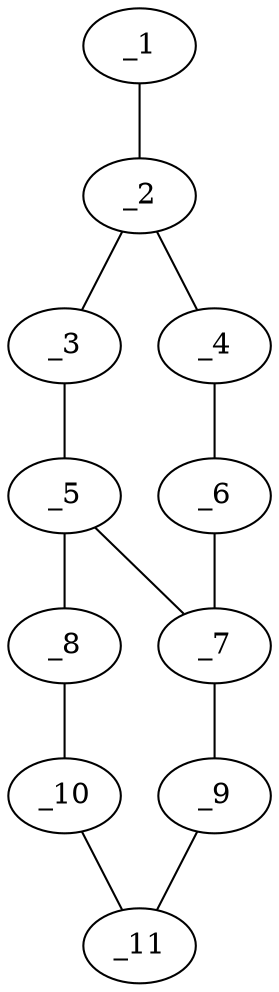 graph molid10121 {
	_1	 [charge=0,
		chem=2,
		symbol="O  ",
		x=2,
		y="-1"];
	_2	 [charge=0,
		chem=1,
		symbol="C  ",
		x="2.866",
		y="-0.5"];
	_1 -- _2	 [valence=2];
	_3	 [charge=0,
		chem=2,
		symbol="O  ",
		x="3.7321",
		y="-1"];
	_2 -- _3	 [valence=1];
	_4	 [charge=0,
		chem=1,
		symbol="C  ",
		x="2.866",
		y="0.5"];
	_2 -- _4	 [valence=1];
	_5	 [charge=0,
		chem=1,
		symbol="C  ",
		x="4.5981",
		y="-0.5"];
	_3 -- _5	 [valence=1];
	_6	 [charge=0,
		chem=1,
		symbol="C  ",
		x="3.7321",
		y=1];
	_4 -- _6	 [valence=1];
	_7	 [charge=0,
		chem=1,
		symbol="C  ",
		x="4.5981",
		y="0.5"];
	_5 -- _7	 [valence=2];
	_8	 [charge=0,
		chem=1,
		symbol="C  ",
		x="5.4641",
		y="-1"];
	_5 -- _8	 [valence=1];
	_6 -- _7	 [valence=1];
	_9	 [charge=0,
		chem=1,
		symbol="C  ",
		x="5.4641",
		y=1];
	_7 -- _9	 [valence=1];
	_10	 [charge=0,
		chem=1,
		symbol="C  ",
		x="6.3301",
		y="-0.5"];
	_8 -- _10	 [valence=2];
	_11	 [charge=0,
		chem=1,
		symbol="C  ",
		x="6.3301",
		y="0.5"];
	_9 -- _11	 [valence=2];
	_10 -- _11	 [valence=1];
}
